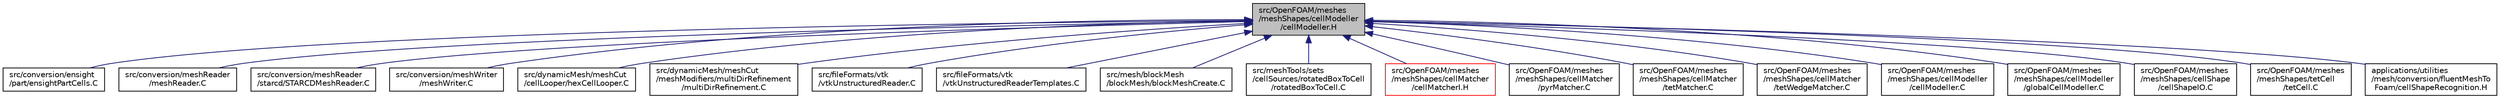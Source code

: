 digraph "src/OpenFOAM/meshes/meshShapes/cellModeller/cellModeller.H"
{
  bgcolor="transparent";
  edge [fontname="Helvetica",fontsize="10",labelfontname="Helvetica",labelfontsize="10"];
  node [fontname="Helvetica",fontsize="10",shape=record];
  Node1 [label="src/OpenFOAM/meshes\l/meshShapes/cellModeller\l/cellModeller.H",height=0.2,width=0.4,color="black", fillcolor="grey75", style="filled", fontcolor="black"];
  Node1 -> Node2 [dir="back",color="midnightblue",fontsize="10",style="solid",fontname="Helvetica"];
  Node2 [label="src/conversion/ensight\l/part/ensightPartCells.C",height=0.2,width=0.4,color="black",URL="$a04827.html"];
  Node1 -> Node3 [dir="back",color="midnightblue",fontsize="10",style="solid",fontname="Helvetica"];
  Node3 [label="src/conversion/meshReader\l/meshReader.C",height=0.2,width=0.4,color="black",URL="$a04845.html"];
  Node1 -> Node4 [dir="back",color="midnightblue",fontsize="10",style="solid",fontname="Helvetica"];
  Node4 [label="src/conversion/meshReader\l/starcd/STARCDMeshReader.C",height=0.2,width=0.4,color="black",URL="$a04848.html"];
  Node1 -> Node5 [dir="back",color="midnightblue",fontsize="10",style="solid",fontname="Helvetica"];
  Node5 [label="src/conversion/meshWriter\l/meshWriter.C",height=0.2,width=0.4,color="black",URL="$a04854.html"];
  Node1 -> Node6 [dir="back",color="midnightblue",fontsize="10",style="solid",fontname="Helvetica"];
  Node6 [label="src/dynamicMesh/meshCut\l/cellLooper/hexCellLooper.C",height=0.2,width=0.4,color="black",URL="$a04940.html"];
  Node1 -> Node7 [dir="back",color="midnightblue",fontsize="10",style="solid",fontname="Helvetica"];
  Node7 [label="src/dynamicMesh/meshCut\l/meshModifiers/multiDirRefinement\l/multiDirRefinement.C",height=0.2,width=0.4,color="black",URL="$a04957.html"];
  Node1 -> Node8 [dir="back",color="midnightblue",fontsize="10",style="solid",fontname="Helvetica"];
  Node8 [label="src/fileFormats/vtk\l/vtkUnstructuredReader.C",height=0.2,width=0.4,color="black",URL="$a05185.html"];
  Node1 -> Node9 [dir="back",color="midnightblue",fontsize="10",style="solid",fontname="Helvetica"];
  Node9 [label="src/fileFormats/vtk\l/vtkUnstructuredReaderTemplates.C",height=0.2,width=0.4,color="black",URL="$a05187.html"];
  Node1 -> Node10 [dir="back",color="midnightblue",fontsize="10",style="solid",fontname="Helvetica"];
  Node10 [label="src/mesh/blockMesh\l/blockMesh/blockMeshCreate.C",height=0.2,width=0.4,color="black",URL="$a07214.html"];
  Node1 -> Node11 [dir="back",color="midnightblue",fontsize="10",style="solid",fontname="Helvetica"];
  Node11 [label="src/meshTools/sets\l/cellSources/rotatedBoxToCell\l/rotatedBoxToCell.C",height=0.2,width=0.4,color="black",URL="$a07570.html"];
  Node1 -> Node12 [dir="back",color="midnightblue",fontsize="10",style="solid",fontname="Helvetica"];
  Node12 [label="src/OpenFOAM/meshes\l/meshShapes/cellMatcher\l/cellMatcherI.H",height=0.2,width=0.4,color="red",URL="$a08683.html"];
  Node1 -> Node13 [dir="back",color="midnightblue",fontsize="10",style="solid",fontname="Helvetica"];
  Node13 [label="src/OpenFOAM/meshes\l/meshShapes/cellMatcher\l/pyrMatcher.C",height=0.2,width=0.4,color="black",URL="$a08690.html"];
  Node1 -> Node14 [dir="back",color="midnightblue",fontsize="10",style="solid",fontname="Helvetica"];
  Node14 [label="src/OpenFOAM/meshes\l/meshShapes/cellMatcher\l/tetMatcher.C",height=0.2,width=0.4,color="black",URL="$a08692.html"];
  Node1 -> Node15 [dir="back",color="midnightblue",fontsize="10",style="solid",fontname="Helvetica"];
  Node15 [label="src/OpenFOAM/meshes\l/meshShapes/cellMatcher\l/tetWedgeMatcher.C",height=0.2,width=0.4,color="black",URL="$a08694.html"];
  Node1 -> Node16 [dir="back",color="midnightblue",fontsize="10",style="solid",fontname="Helvetica"];
  Node16 [label="src/OpenFOAM/meshes\l/meshShapes/cellModeller\l/cellModeller.C",height=0.2,width=0.4,color="black",URL="$a08702.html",tooltip="Constructor of cellModeller: just sets the cellModeller&#39;s params. "];
  Node1 -> Node17 [dir="back",color="midnightblue",fontsize="10",style="solid",fontname="Helvetica"];
  Node17 [label="src/OpenFOAM/meshes\l/meshShapes/cellModeller\l/globalCellModeller.C",height=0.2,width=0.4,color="black",URL="$a08704.html",tooltip="cellModeller global initializations "];
  Node1 -> Node18 [dir="back",color="midnightblue",fontsize="10",style="solid",fontname="Helvetica"];
  Node18 [label="src/OpenFOAM/meshes\l/meshShapes/cellShape\l/cellShapeIO.C",height=0.2,width=0.4,color="black",URL="$a08709.html"];
  Node1 -> Node19 [dir="back",color="midnightblue",fontsize="10",style="solid",fontname="Helvetica"];
  Node19 [label="src/OpenFOAM/meshes\l/meshShapes/tetCell\l/tetCell.C",height=0.2,width=0.4,color="black",URL="$a08732.html"];
  Node1 -> Node20 [dir="back",color="midnightblue",fontsize="10",style="solid",fontname="Helvetica"];
  Node20 [label="applications/utilities\l/mesh/conversion/fluentMeshTo\lFoam/cellShapeRecognition.H",height=0.2,width=0.4,color="black",URL="$a04052.html"];
}

